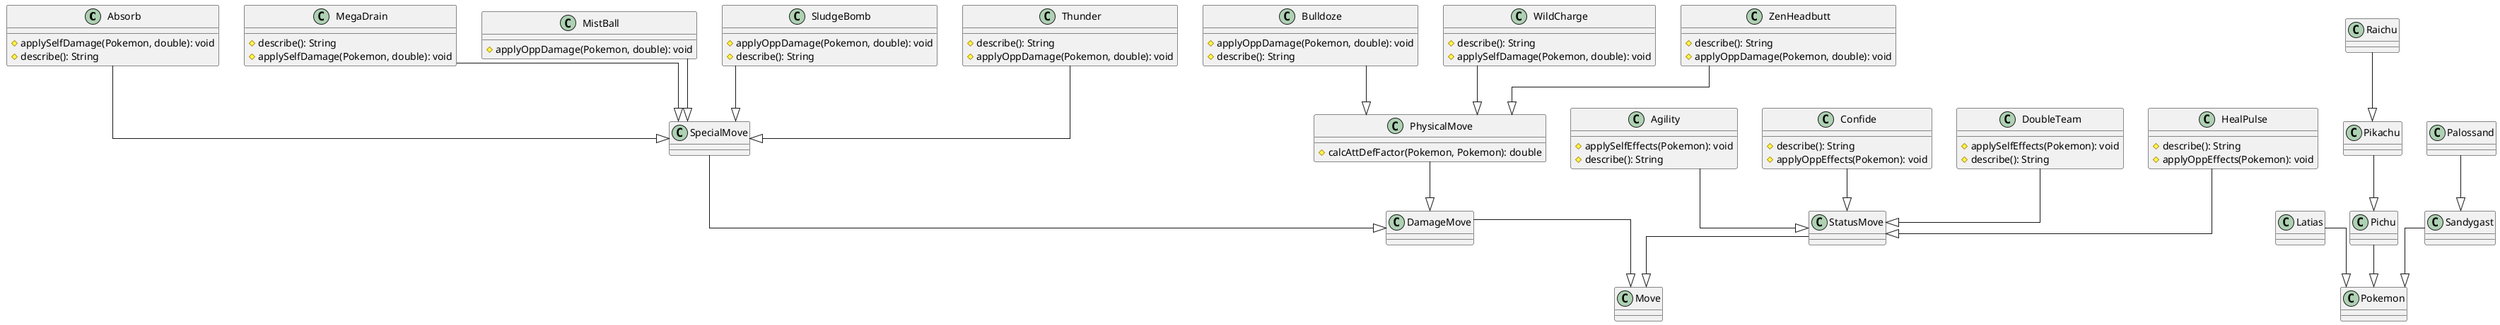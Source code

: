@startuml

skinparam linetype ortho

class Absorb {
  # applySelfDamage(Pokemon, double): void
  # describe(): String
}
class Agility {
  # applySelfEffects(Pokemon): void
  # describe(): String
}
class Bulldoze {
  # applyOppDamage(Pokemon, double): void
  # describe(): String
}
class Confide {
  # describe(): String
  # applyOppEffects(Pokemon): void
}
class DamageMove
class DoubleTeam {
  # applySelfEffects(Pokemon): void
  # describe(): String
}
class HealPulse {
  # describe(): String
  # applyOppEffects(Pokemon): void
}
class Latias
class MegaDrain {
  # describe(): String
  # applySelfDamage(Pokemon, double): void
}
class MistBall {
  # applyOppDamage(Pokemon, double): void
}
class Move
class Palossand
class PhysicalMove {
  # calcAttDefFactor(Pokemon, Pokemon): double
}
class Pichu
class Pikachu
class Pokemon
class Raichu
class Sandygast
class SludgeBomb {
  # applyOppDamage(Pokemon, double): void
  # describe(): String
}
class SpecialMove
class StatusMove
class Thunder {
  # describe(): String
  # applyOppDamage(Pokemon, double): void
}
class WildCharge {
  # describe(): String
  # applySelfDamage(Pokemon, double): void
}
class ZenHeadbutt {
  # describe(): String
  # applyOppDamage(Pokemon, double): void
}

Absorb        --^  SpecialMove  
Agility       --^  StatusMove   
Bulldoze      --^  PhysicalMove 
Confide       --^  StatusMove   
DamageMove    --^  Move         
DoubleTeam    --^  StatusMove   
HealPulse     --^  StatusMove   
Latias        --^  Pokemon      
MegaDrain     --^  SpecialMove  
MistBall      --^  SpecialMove  
Palossand     --^  Sandygast    
PhysicalMove  --^  DamageMove   
Pichu         --^  Pokemon      
Pikachu       --^  Pichu        
Raichu        --^  Pikachu      
Sandygast     --^  Pokemon      
SludgeBomb    --^  SpecialMove  
SpecialMove   --^  DamageMove   
StatusMove    --^  Move         
Thunder       --^  SpecialMove  
WildCharge    --^  PhysicalMove 
ZenHeadbutt   --^  PhysicalMove 
@enduml